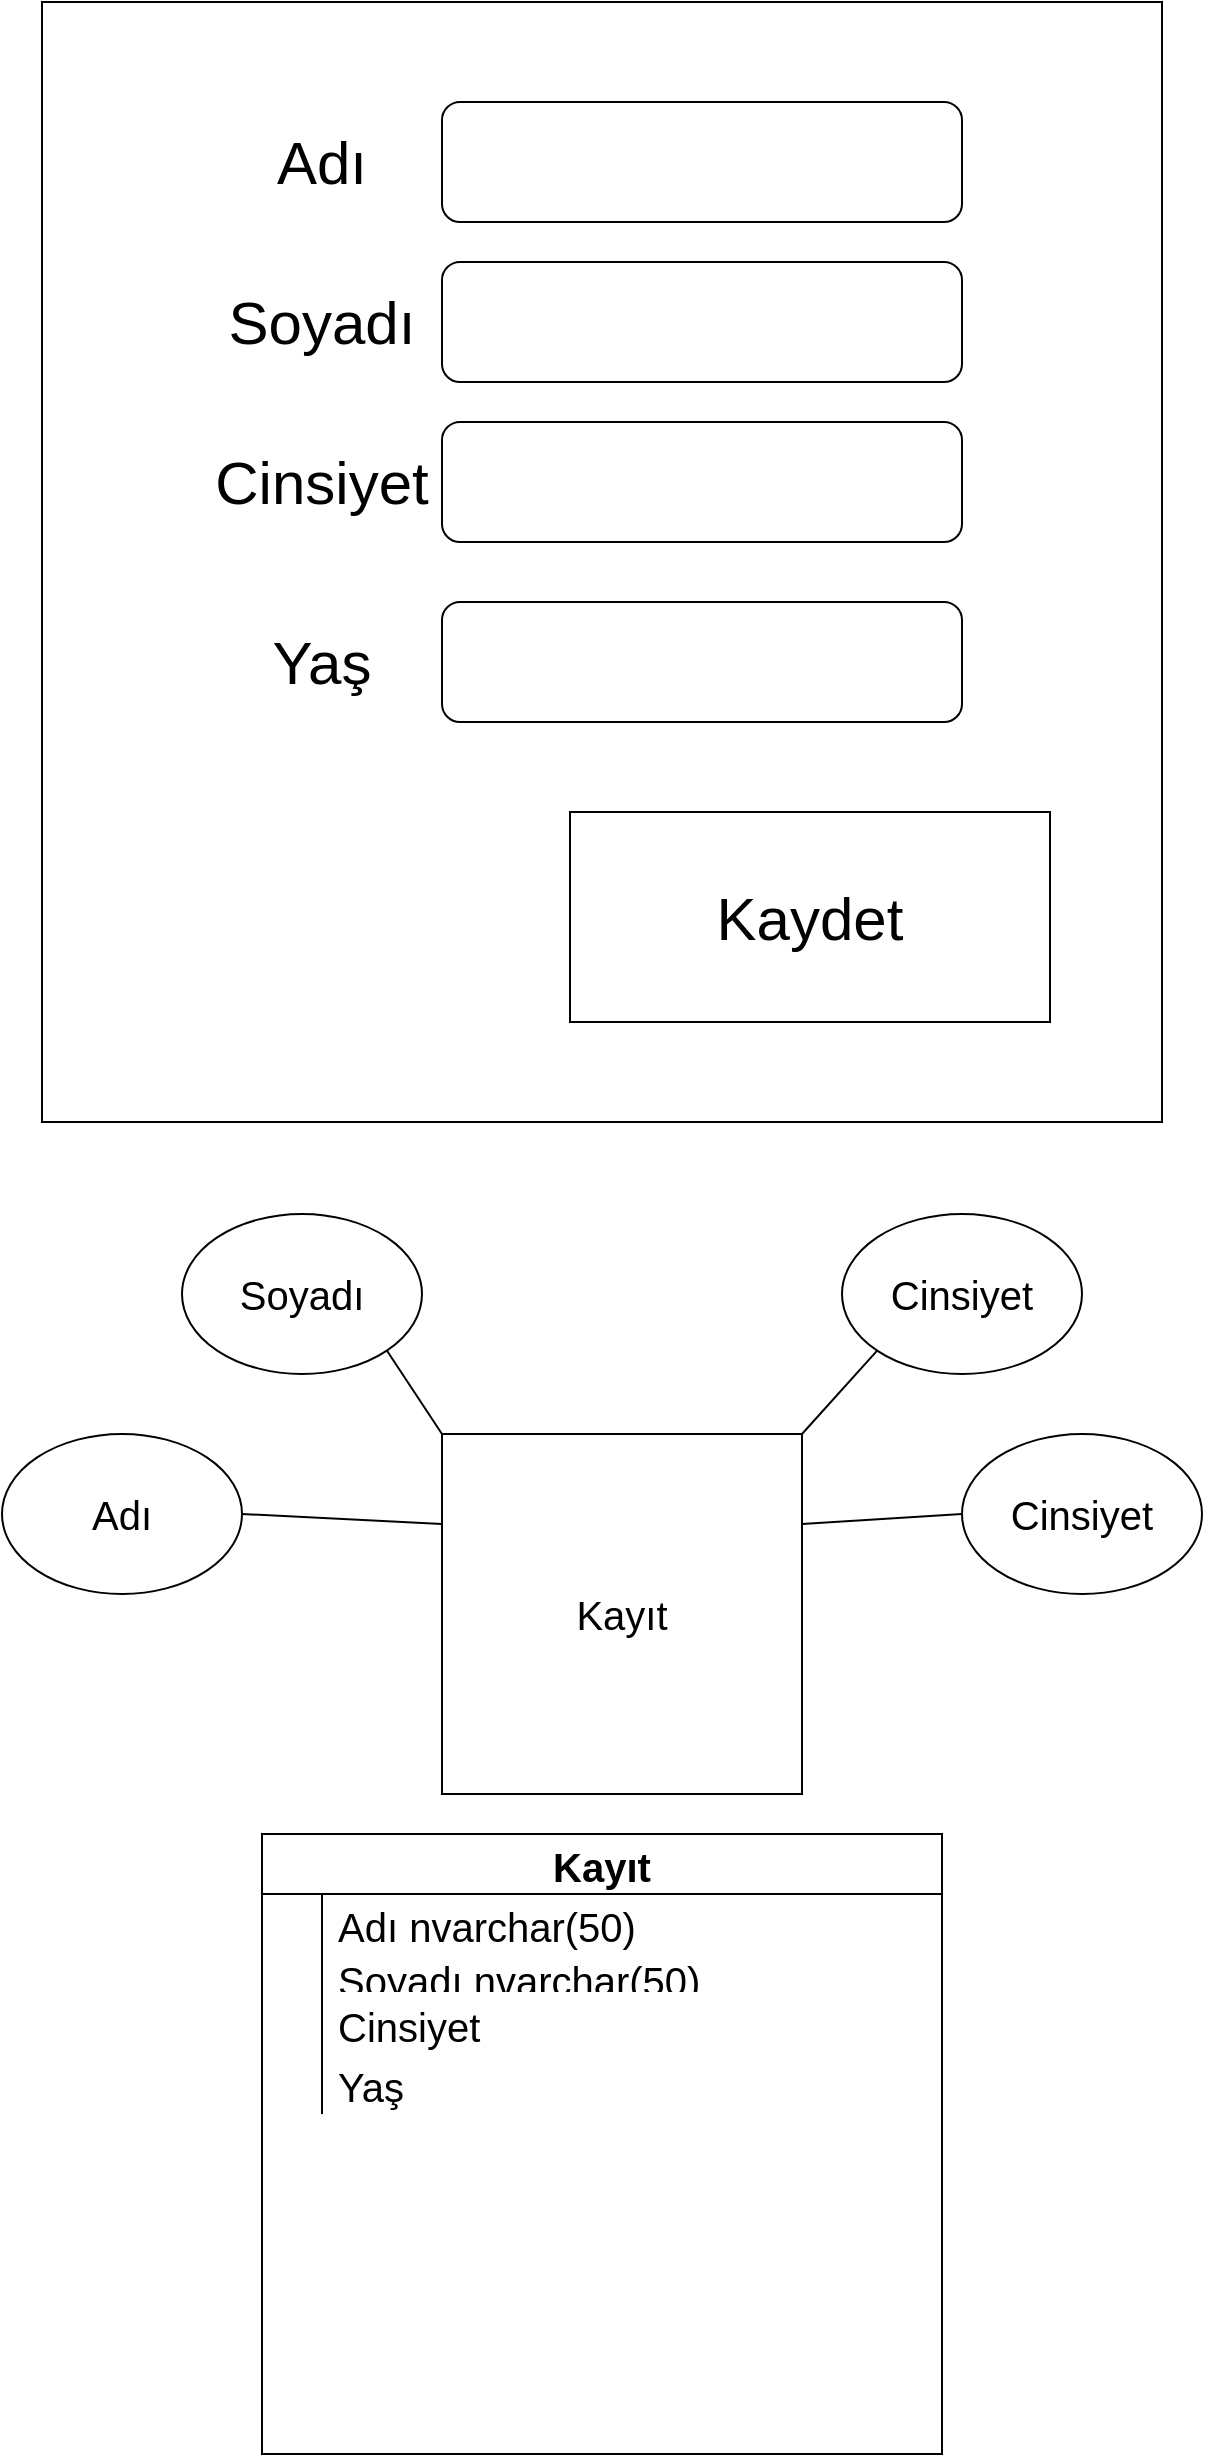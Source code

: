 <mxfile version="16.0.3" type="device"><diagram id="qvdPK2Hg9yzedFs5RyZz" name="Page-1"><mxGraphModel dx="956" dy="818" grid="1" gridSize="10" guides="1" tooltips="1" connect="1" arrows="1" fold="1" page="1" pageScale="1" pageWidth="827" pageHeight="1169" math="0" shadow="0"><root><mxCell id="0"/><mxCell id="1" parent="0"/><mxCell id="EYe3gk0LHh8t5u6JTtuj-1" value="" style="whiteSpace=wrap;html=1;aspect=fixed;" parent="1" vertex="1"><mxGeometry x="150" y="24" width="560" height="560" as="geometry"/></mxCell><mxCell id="EYe3gk0LHh8t5u6JTtuj-2" value="" style="rounded=1;whiteSpace=wrap;html=1;" parent="1" vertex="1"><mxGeometry x="350" y="74" width="260" height="60" as="geometry"/></mxCell><mxCell id="EYe3gk0LHh8t5u6JTtuj-3" value="" style="rounded=1;whiteSpace=wrap;html=1;" parent="1" vertex="1"><mxGeometry x="350" y="154" width="260" height="60" as="geometry"/></mxCell><mxCell id="EYe3gk0LHh8t5u6JTtuj-4" value="" style="rounded=1;whiteSpace=wrap;html=1;" parent="1" vertex="1"><mxGeometry x="350" y="234" width="260" height="60" as="geometry"/></mxCell><mxCell id="EYe3gk0LHh8t5u6JTtuj-5" value="" style="rounded=1;whiteSpace=wrap;html=1;" parent="1" vertex="1"><mxGeometry x="350" y="324" width="260" height="60" as="geometry"/></mxCell><mxCell id="EYe3gk0LHh8t5u6JTtuj-6" value="&lt;font style=&quot;font-size: 30px&quot;&gt;Soyadı&lt;/font&gt;" style="text;html=1;strokeColor=none;fillColor=none;align=center;verticalAlign=middle;whiteSpace=wrap;rounded=0;" parent="1" vertex="1"><mxGeometry x="230" y="154" width="120" height="60" as="geometry"/></mxCell><mxCell id="EYe3gk0LHh8t5u6JTtuj-7" value="&lt;span style=&quot;font-size: 30px&quot;&gt;Cinsiyet&lt;/span&gt;" style="text;html=1;strokeColor=none;fillColor=none;align=center;verticalAlign=middle;whiteSpace=wrap;rounded=0;" parent="1" vertex="1"><mxGeometry x="230" y="234" width="120" height="60" as="geometry"/></mxCell><mxCell id="EYe3gk0LHh8t5u6JTtuj-8" value="&lt;font style=&quot;font-size: 30px&quot;&gt;Yaş&lt;/font&gt;" style="text;html=1;strokeColor=none;fillColor=none;align=center;verticalAlign=middle;whiteSpace=wrap;rounded=0;" parent="1" vertex="1"><mxGeometry x="230" y="324" width="120" height="60" as="geometry"/></mxCell><mxCell id="EYe3gk0LHh8t5u6JTtuj-9" value="&lt;font style=&quot;font-size: 30px&quot;&gt;Adı&lt;/font&gt;" style="text;html=1;strokeColor=none;fillColor=none;align=center;verticalAlign=middle;whiteSpace=wrap;rounded=0;" parent="1" vertex="1"><mxGeometry x="230" y="74" width="120" height="60" as="geometry"/></mxCell><mxCell id="EYe3gk0LHh8t5u6JTtuj-14" value="Kaydet" style="rounded=0;whiteSpace=wrap;html=1;fontSize=30;" parent="1" vertex="1"><mxGeometry x="414" y="429" width="240" height="105" as="geometry"/></mxCell><mxCell id="310S7_vtvQuOZV9plS_z-1" value="&lt;font style=&quot;font-size: 20px&quot;&gt;Kayıt&lt;/font&gt;" style="whiteSpace=wrap;html=1;aspect=fixed;" vertex="1" parent="1"><mxGeometry x="350" y="740" width="180" height="180" as="geometry"/></mxCell><mxCell id="310S7_vtvQuOZV9plS_z-2" value="&lt;font style=&quot;font-size: 20px&quot;&gt;Soyadı&lt;/font&gt;" style="ellipse;whiteSpace=wrap;html=1;" vertex="1" parent="1"><mxGeometry x="220" y="630" width="120" height="80" as="geometry"/></mxCell><mxCell id="310S7_vtvQuOZV9plS_z-3" value="&lt;font style=&quot;font-size: 20px&quot;&gt;Adı&lt;/font&gt;" style="ellipse;whiteSpace=wrap;html=1;" vertex="1" parent="1"><mxGeometry x="130" y="740" width="120" height="80" as="geometry"/></mxCell><mxCell id="310S7_vtvQuOZV9plS_z-4" value="" style="endArrow=none;html=1;rounded=0;exitX=1;exitY=0.5;exitDx=0;exitDy=0;entryX=0;entryY=0.25;entryDx=0;entryDy=0;" edge="1" parent="1" source="310S7_vtvQuOZV9plS_z-3" target="310S7_vtvQuOZV9plS_z-1"><mxGeometry width="50" height="50" relative="1" as="geometry"><mxPoint x="420" y="590" as="sourcePoint"/><mxPoint x="470" y="540" as="targetPoint"/></mxGeometry></mxCell><mxCell id="310S7_vtvQuOZV9plS_z-5" value="" style="endArrow=none;html=1;rounded=0;entryX=1;entryY=1;entryDx=0;entryDy=0;exitX=0;exitY=0;exitDx=0;exitDy=0;" edge="1" parent="1" source="310S7_vtvQuOZV9plS_z-1" target="310S7_vtvQuOZV9plS_z-2"><mxGeometry width="50" height="50" relative="1" as="geometry"><mxPoint x="420" y="590" as="sourcePoint"/><mxPoint x="470" y="540" as="targetPoint"/></mxGeometry></mxCell><mxCell id="310S7_vtvQuOZV9plS_z-6" value="&lt;font style=&quot;font-size: 20px&quot;&gt;Cinsiyet&lt;/font&gt;" style="ellipse;whiteSpace=wrap;html=1;" vertex="1" parent="1"><mxGeometry x="550" y="630" width="120" height="80" as="geometry"/></mxCell><mxCell id="310S7_vtvQuOZV9plS_z-8" value="" style="endArrow=none;html=1;rounded=0;entryX=0;entryY=1;entryDx=0;entryDy=0;exitX=1;exitY=0;exitDx=0;exitDy=0;" edge="1" parent="1" source="310S7_vtvQuOZV9plS_z-1" target="310S7_vtvQuOZV9plS_z-6"><mxGeometry width="50" height="50" relative="1" as="geometry"><mxPoint x="420" y="590" as="sourcePoint"/><mxPoint x="470" y="540" as="targetPoint"/></mxGeometry></mxCell><mxCell id="310S7_vtvQuOZV9plS_z-10" value="" style="endArrow=none;html=1;rounded=0;entryX=0;entryY=0.5;entryDx=0;entryDy=0;exitX=1;exitY=0.25;exitDx=0;exitDy=0;" edge="1" parent="1" source="310S7_vtvQuOZV9plS_z-1" target="310S7_vtvQuOZV9plS_z-11"><mxGeometry width="50" height="50" relative="1" as="geometry"><mxPoint x="420" y="590" as="sourcePoint"/><mxPoint x="470" y="540" as="targetPoint"/></mxGeometry></mxCell><mxCell id="310S7_vtvQuOZV9plS_z-11" value="&lt;font style=&quot;font-size: 20px&quot;&gt;Cinsiyet&lt;/font&gt;" style="ellipse;whiteSpace=wrap;html=1;" vertex="1" parent="1"><mxGeometry x="610" y="740" width="120" height="80" as="geometry"/></mxCell><mxCell id="310S7_vtvQuOZV9plS_z-12" value="Kayıt" style="shape=table;startSize=30;container=1;collapsible=1;childLayout=tableLayout;fixedRows=1;rowLines=0;fontStyle=1;align=center;resizeLast=1;fontSize=20;" vertex="1" parent="1"><mxGeometry x="260" y="940" width="340" height="310" as="geometry"/></mxCell><mxCell id="310S7_vtvQuOZV9plS_z-16" value="" style="shape=partialRectangle;collapsible=0;dropTarget=0;pointerEvents=0;fillColor=none;top=0;left=0;bottom=0;right=0;points=[[0,0.5],[1,0.5]];portConstraint=eastwest;fontSize=20;" vertex="1" parent="310S7_vtvQuOZV9plS_z-12"><mxGeometry y="30" width="340" height="30" as="geometry"/></mxCell><mxCell id="310S7_vtvQuOZV9plS_z-17" value="" style="shape=partialRectangle;connectable=0;fillColor=none;top=0;left=0;bottom=0;right=0;editable=1;overflow=hidden;fontSize=20;" vertex="1" parent="310S7_vtvQuOZV9plS_z-16"><mxGeometry width="30" height="30" as="geometry"><mxRectangle width="30" height="30" as="alternateBounds"/></mxGeometry></mxCell><mxCell id="310S7_vtvQuOZV9plS_z-18" value="Adı nvarchar(50)" style="shape=partialRectangle;connectable=0;fillColor=none;top=0;left=0;bottom=0;right=0;align=left;spacingLeft=6;overflow=hidden;fontSize=20;" vertex="1" parent="310S7_vtvQuOZV9plS_z-16"><mxGeometry x="30" width="310" height="30" as="geometry"><mxRectangle width="310" height="30" as="alternateBounds"/></mxGeometry></mxCell><mxCell id="310S7_vtvQuOZV9plS_z-19" value="" style="shape=partialRectangle;collapsible=0;dropTarget=0;pointerEvents=0;fillColor=none;top=0;left=0;bottom=0;right=0;points=[[0,0.5],[1,0.5]];portConstraint=eastwest;fontSize=20;" vertex="1" parent="310S7_vtvQuOZV9plS_z-12"><mxGeometry y="60" width="340" height="20" as="geometry"/></mxCell><mxCell id="310S7_vtvQuOZV9plS_z-20" value="" style="shape=partialRectangle;connectable=0;fillColor=none;top=0;left=0;bottom=0;right=0;editable=1;overflow=hidden;fontSize=20;" vertex="1" parent="310S7_vtvQuOZV9plS_z-19"><mxGeometry width="30" height="20" as="geometry"><mxRectangle width="30" height="20" as="alternateBounds"/></mxGeometry></mxCell><mxCell id="310S7_vtvQuOZV9plS_z-21" value="Soyadı nvarchar(50)" style="shape=partialRectangle;connectable=0;fillColor=none;top=0;left=0;bottom=0;right=0;align=left;spacingLeft=6;overflow=hidden;fontSize=20;" vertex="1" parent="310S7_vtvQuOZV9plS_z-19"><mxGeometry x="30" width="310" height="20" as="geometry"><mxRectangle width="310" height="20" as="alternateBounds"/></mxGeometry></mxCell><mxCell id="310S7_vtvQuOZV9plS_z-22" value="" style="shape=partialRectangle;collapsible=0;dropTarget=0;pointerEvents=0;fillColor=none;top=0;left=0;bottom=0;right=0;points=[[0,0.5],[1,0.5]];portConstraint=eastwest;fontSize=20;" vertex="1" parent="310S7_vtvQuOZV9plS_z-12"><mxGeometry y="80" width="340" height="30" as="geometry"/></mxCell><mxCell id="310S7_vtvQuOZV9plS_z-23" value="" style="shape=partialRectangle;connectable=0;fillColor=none;top=0;left=0;bottom=0;right=0;editable=1;overflow=hidden;fontSize=20;" vertex="1" parent="310S7_vtvQuOZV9plS_z-22"><mxGeometry width="30" height="30" as="geometry"><mxRectangle width="30" height="30" as="alternateBounds"/></mxGeometry></mxCell><mxCell id="310S7_vtvQuOZV9plS_z-24" value="Cinsiyet" style="shape=partialRectangle;connectable=0;fillColor=none;top=0;left=0;bottom=0;right=0;align=left;spacingLeft=6;overflow=hidden;fontSize=20;" vertex="1" parent="310S7_vtvQuOZV9plS_z-22"><mxGeometry x="30" width="310" height="30" as="geometry"><mxRectangle width="310" height="30" as="alternateBounds"/></mxGeometry></mxCell><mxCell id="310S7_vtvQuOZV9plS_z-34" value="" style="shape=partialRectangle;collapsible=0;dropTarget=0;pointerEvents=0;fillColor=none;top=0;left=0;bottom=0;right=0;points=[[0,0.5],[1,0.5]];portConstraint=eastwest;fontSize=20;" vertex="1" parent="310S7_vtvQuOZV9plS_z-12"><mxGeometry y="110" width="340" height="30" as="geometry"/></mxCell><mxCell id="310S7_vtvQuOZV9plS_z-35" value="" style="shape=partialRectangle;connectable=0;fillColor=none;top=0;left=0;bottom=0;right=0;editable=1;overflow=hidden;fontSize=20;" vertex="1" parent="310S7_vtvQuOZV9plS_z-34"><mxGeometry width="30" height="30" as="geometry"><mxRectangle width="30" height="30" as="alternateBounds"/></mxGeometry></mxCell><mxCell id="310S7_vtvQuOZV9plS_z-36" value="Yaş" style="shape=partialRectangle;connectable=0;fillColor=none;top=0;left=0;bottom=0;right=0;align=left;spacingLeft=6;overflow=hidden;fontSize=20;" vertex="1" parent="310S7_vtvQuOZV9plS_z-34"><mxGeometry x="30" width="310" height="30" as="geometry"><mxRectangle width="310" height="30" as="alternateBounds"/></mxGeometry></mxCell></root></mxGraphModel></diagram></mxfile>
